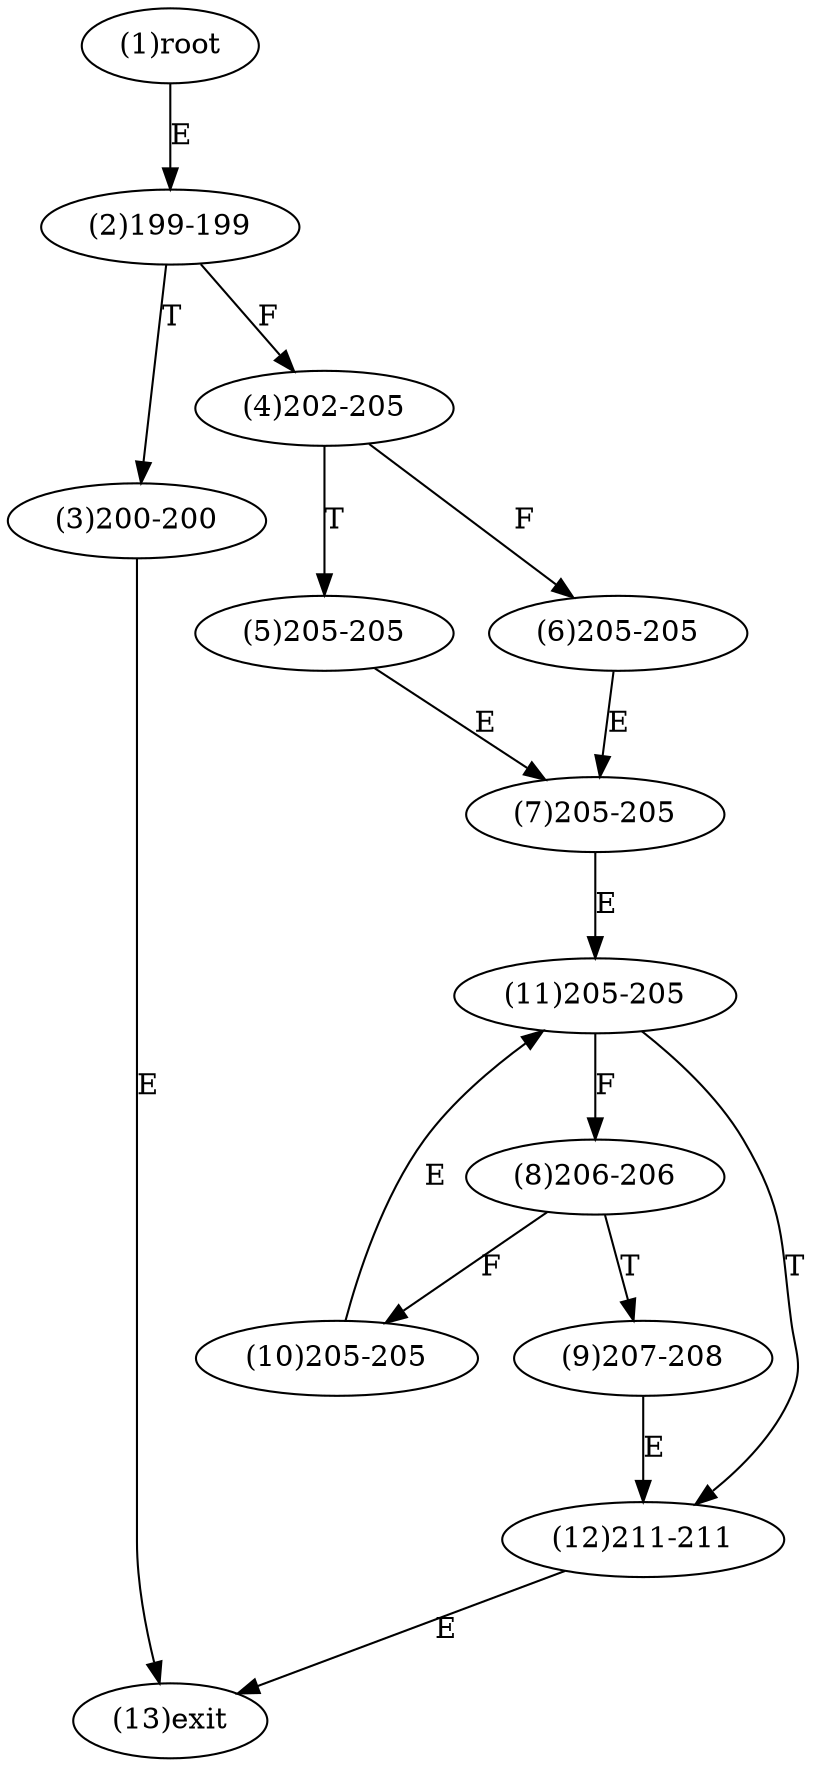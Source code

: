 digraph "" { 
1[ label="(1)root"];
2[ label="(2)199-199"];
3[ label="(3)200-200"];
4[ label="(4)202-205"];
5[ label="(5)205-205"];
6[ label="(6)205-205"];
7[ label="(7)205-205"];
8[ label="(8)206-206"];
9[ label="(9)207-208"];
10[ label="(10)205-205"];
11[ label="(11)205-205"];
12[ label="(12)211-211"];
13[ label="(13)exit"];
1->2[ label="E"];
2->4[ label="F"];
2->3[ label="T"];
3->13[ label="E"];
4->6[ label="F"];
4->5[ label="T"];
5->7[ label="E"];
6->7[ label="E"];
7->11[ label="E"];
8->10[ label="F"];
8->9[ label="T"];
9->12[ label="E"];
10->11[ label="E"];
11->8[ label="F"];
11->12[ label="T"];
12->13[ label="E"];
}